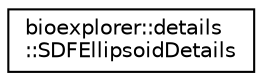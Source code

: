digraph "Graphical Class Hierarchy"
{
 // LATEX_PDF_SIZE
  edge [fontname="Helvetica",fontsize="10",labelfontname="Helvetica",labelfontsize="10"];
  node [fontname="Helvetica",fontsize="10",shape=record];
  rankdir="LR";
  Node0 [label="bioexplorer::details\l::SDFEllipsoidDetails",height=0.2,width=0.4,color="black", fillcolor="white", style="filled",URL="$d3/d06/structbioexplorer_1_1details_1_1SDFEllipsoidDetails.html",tooltip=" "];
}
